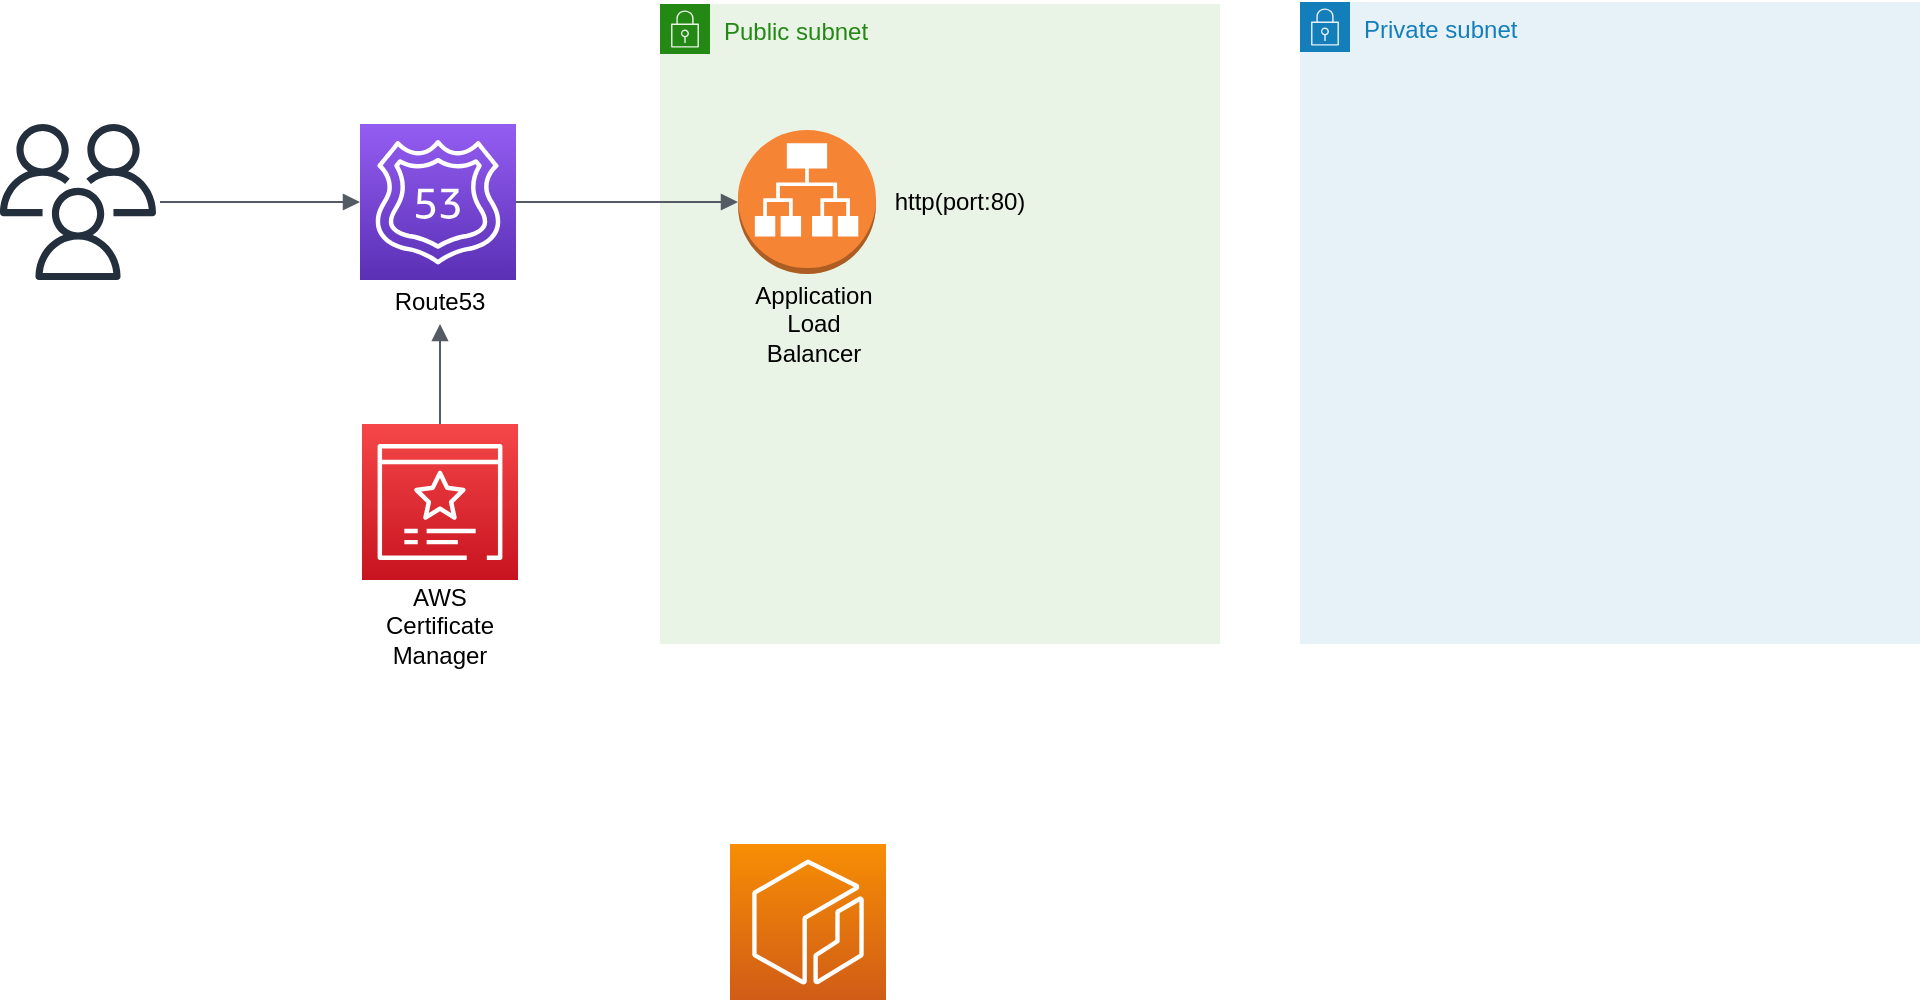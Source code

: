 <mxfile version="17.4.2" type="github">
  <diagram id="vRsj8aHhziqpxcQap805" name="Page-1">
    <mxGraphModel dx="1036" dy="781" grid="1" gridSize="10" guides="1" tooltips="1" connect="1" arrows="1" fold="1" page="1" pageScale="1" pageWidth="827" pageHeight="1169" math="0" shadow="0">
      <root>
        <mxCell id="0" />
        <mxCell id="1" parent="0" />
        <mxCell id="u_Ryx44eEnsJos0oH2SW-23" value="Private subnet" style="points=[[0,0],[0.25,0],[0.5,0],[0.75,0],[1,0],[1,0.25],[1,0.5],[1,0.75],[1,1],[0.75,1],[0.5,1],[0.25,1],[0,1],[0,0.75],[0,0.5],[0,0.25]];outlineConnect=0;gradientColor=none;html=1;whiteSpace=wrap;fontSize=12;fontStyle=0;container=1;pointerEvents=0;collapsible=0;recursiveResize=0;shape=mxgraph.aws4.group;grIcon=mxgraph.aws4.group_security_group;grStroke=0;strokeColor=#147EBA;fillColor=#E6F2F8;verticalAlign=top;align=left;spacingLeft=30;fontColor=#147EBA;dashed=0;" vertex="1" parent="1">
          <mxGeometry x="660" y="179" width="310" height="321" as="geometry" />
        </mxCell>
        <mxCell id="u_Ryx44eEnsJos0oH2SW-21" value="Public subnet" style="points=[[0,0],[0.25,0],[0.5,0],[0.75,0],[1,0],[1,0.25],[1,0.5],[1,0.75],[1,1],[0.75,1],[0.5,1],[0.25,1],[0,1],[0,0.75],[0,0.5],[0,0.25]];outlineConnect=0;gradientColor=none;html=1;whiteSpace=wrap;fontSize=12;fontStyle=0;container=1;pointerEvents=0;collapsible=0;recursiveResize=0;shape=mxgraph.aws4.group;grIcon=mxgraph.aws4.group_security_group;grStroke=0;strokeColor=#248814;fillColor=#E9F3E6;verticalAlign=top;align=left;spacingLeft=30;fontColor=#248814;dashed=0;" vertex="1" parent="1">
          <mxGeometry x="340" y="180" width="280" height="320" as="geometry" />
        </mxCell>
        <mxCell id="u_Ryx44eEnsJos0oH2SW-24" value="http(port:80)" style="rounded=0;whiteSpace=wrap;html=1;strokeColor=none;gradientColor=#ffffff;fillColor=none;" vertex="1" parent="u_Ryx44eEnsJos0oH2SW-21">
          <mxGeometry x="120" y="88" width="60" height="22" as="geometry" />
        </mxCell>
        <mxCell id="u_Ryx44eEnsJos0oH2SW-18" value="Application&lt;br&gt;Load&lt;br&gt;Balancer" style="rounded=0;whiteSpace=wrap;html=1;strokeColor=none;gradientColor=#ffffff;fillColor=none;" vertex="1" parent="u_Ryx44eEnsJos0oH2SW-21">
          <mxGeometry x="47" y="149" width="60" height="22" as="geometry" />
        </mxCell>
        <mxCell id="u_Ryx44eEnsJos0oH2SW-27" value="" style="outlineConnect=0;dashed=0;verticalLabelPosition=bottom;verticalAlign=top;align=center;html=1;shape=mxgraph.aws3.application_load_balancer;fillColor=#F58534;gradientColor=none;" vertex="1" parent="u_Ryx44eEnsJos0oH2SW-21">
          <mxGeometry x="39" y="63" width="69" height="72" as="geometry" />
        </mxCell>
        <mxCell id="u_Ryx44eEnsJos0oH2SW-2" value="" style="edgeStyle=orthogonalEdgeStyle;html=1;endArrow=none;elbow=vertical;startArrow=block;startFill=1;strokeColor=#545B64;rounded=0;entryX=1;entryY=0.5;entryDx=0;entryDy=0;entryPerimeter=0;" edge="1" parent="1" source="u_Ryx44eEnsJos0oH2SW-27">
          <mxGeometry width="100" relative="1" as="geometry">
            <mxPoint x="340" y="279" as="sourcePoint" />
            <mxPoint x="220" y="279" as="targetPoint" />
          </mxGeometry>
        </mxCell>
        <mxCell id="u_Ryx44eEnsJos0oH2SW-4" value="" style="edgeStyle=orthogonalEdgeStyle;html=1;endArrow=none;elbow=vertical;startArrow=block;startFill=1;strokeColor=#545B64;rounded=0;exitX=0.5;exitY=1;exitDx=0;exitDy=0;" edge="1" parent="1" source="u_Ryx44eEnsJos0oH2SW-11" target="u_Ryx44eEnsJos0oH2SW-29">
          <mxGeometry width="100" relative="1" as="geometry">
            <mxPoint x="219" y="350" as="sourcePoint" />
            <mxPoint x="190" y="380" as="targetPoint" />
          </mxGeometry>
        </mxCell>
        <mxCell id="u_Ryx44eEnsJos0oH2SW-6" value="" style="sketch=0;points=[[0,0,0],[0.25,0,0],[0.5,0,0],[0.75,0,0],[1,0,0],[0,1,0],[0.25,1,0],[0.5,1,0],[0.75,1,0],[1,1,0],[0,0.25,0],[0,0.5,0],[0,0.75,0],[1,0.25,0],[1,0.5,0],[1,0.75,0]];outlineConnect=0;fontColor=#232F3E;gradientColor=#F78E04;gradientDirection=north;fillColor=#D05C17;strokeColor=#ffffff;dashed=0;verticalLabelPosition=bottom;verticalAlign=top;align=center;html=1;fontSize=12;fontStyle=0;aspect=fixed;shape=mxgraph.aws4.resourceIcon;resIcon=mxgraph.aws4.ecr;" vertex="1" parent="1">
          <mxGeometry x="375" y="600" width="78" height="78" as="geometry" />
        </mxCell>
        <mxCell id="u_Ryx44eEnsJos0oH2SW-11" value="Route53" style="rounded=0;whiteSpace=wrap;html=1;strokeColor=none;gradientColor=#ffffff;fillColor=none;" vertex="1" parent="1">
          <mxGeometry x="190" y="318" width="80" height="22" as="geometry" />
        </mxCell>
        <mxCell id="u_Ryx44eEnsJos0oH2SW-16" value="AWS Certificate Manager" style="rounded=0;whiteSpace=wrap;html=1;strokeColor=none;gradientColor=#ffffff;fillColor=none;" vertex="1" parent="1">
          <mxGeometry x="200" y="480" width="60" height="22" as="geometry" />
        </mxCell>
        <mxCell id="u_Ryx44eEnsJos0oH2SW-20" value="" style="edgeStyle=orthogonalEdgeStyle;html=1;endArrow=none;elbow=vertical;startArrow=block;startFill=1;strokeColor=#545B64;rounded=0;exitX=0;exitY=0.5;exitDx=0;exitDy=0;exitPerimeter=0;" edge="1" parent="1" source="u_Ryx44eEnsJos0oH2SW-28">
          <mxGeometry width="100" relative="1" as="geometry">
            <mxPoint x="160" y="279" as="sourcePoint" />
            <mxPoint x="90" y="279" as="targetPoint" />
          </mxGeometry>
        </mxCell>
        <mxCell id="u_Ryx44eEnsJos0oH2SW-26" value="" style="sketch=0;outlineConnect=0;fontColor=#232F3E;gradientColor=none;fillColor=#232F3D;strokeColor=none;dashed=0;verticalLabelPosition=bottom;verticalAlign=top;align=center;html=1;fontSize=12;fontStyle=0;aspect=fixed;pointerEvents=1;shape=mxgraph.aws4.users;" vertex="1" parent="1">
          <mxGeometry x="10" y="240" width="78" height="78" as="geometry" />
        </mxCell>
        <mxCell id="u_Ryx44eEnsJos0oH2SW-28" value="" style="sketch=0;points=[[0,0,0],[0.25,0,0],[0.5,0,0],[0.75,0,0],[1,0,0],[0,1,0],[0.25,1,0],[0.5,1,0],[0.75,1,0],[1,1,0],[0,0.25,0],[0,0.5,0],[0,0.75,0],[1,0.25,0],[1,0.5,0],[1,0.75,0]];outlineConnect=0;fontColor=#232F3E;gradientColor=#945DF2;gradientDirection=north;fillColor=#5A30B5;strokeColor=#ffffff;dashed=0;verticalLabelPosition=bottom;verticalAlign=top;align=center;html=1;fontSize=12;fontStyle=0;aspect=fixed;shape=mxgraph.aws4.resourceIcon;resIcon=mxgraph.aws4.route_53;" vertex="1" parent="1">
          <mxGeometry x="190" y="240" width="78" height="78" as="geometry" />
        </mxCell>
        <mxCell id="u_Ryx44eEnsJos0oH2SW-29" value="" style="sketch=0;points=[[0,0,0],[0.25,0,0],[0.5,0,0],[0.75,0,0],[1,0,0],[0,1,0],[0.25,1,0],[0.5,1,0],[0.75,1,0],[1,1,0],[0,0.25,0],[0,0.5,0],[0,0.75,0],[1,0.25,0],[1,0.5,0],[1,0.75,0]];outlineConnect=0;fontColor=#232F3E;gradientColor=#F54749;gradientDirection=north;fillColor=#C7131F;strokeColor=#ffffff;dashed=0;verticalLabelPosition=bottom;verticalAlign=top;align=center;html=1;fontSize=12;fontStyle=0;aspect=fixed;shape=mxgraph.aws4.resourceIcon;resIcon=mxgraph.aws4.certificate_manager_3;" vertex="1" parent="1">
          <mxGeometry x="191" y="390" width="78" height="78" as="geometry" />
        </mxCell>
      </root>
    </mxGraphModel>
  </diagram>
</mxfile>
